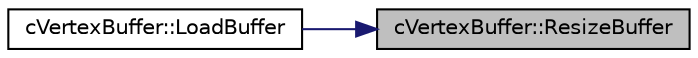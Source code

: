 digraph "cVertexBuffer::ResizeBuffer"
{
 // LATEX_PDF_SIZE
  edge [fontname="Helvetica",fontsize="10",labelfontname="Helvetica",labelfontsize="10"];
  node [fontname="Helvetica",fontsize="10",shape=record];
  rankdir="RL";
  Node1 [label="cVertexBuffer::ResizeBuffer",height=0.2,width=0.4,color="black", fillcolor="grey75", style="filled", fontcolor="black",tooltip=" "];
  Node1 -> Node2 [dir="back",color="midnightblue",fontsize="10",style="solid",fontname="Helvetica"];
  Node2 [label="cVertexBuffer::LoadBuffer",height=0.2,width=0.4,color="black", fillcolor="white", style="filled",URL="$classc_vertex_buffer.html#a22461aceff784ec26d69c4978bc0814a",tooltip=" "];
}
